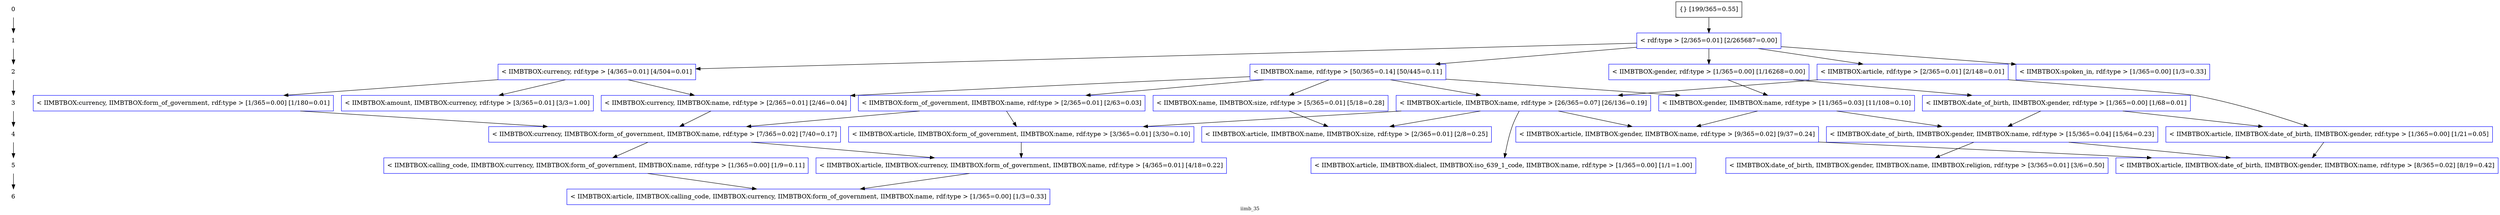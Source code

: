 digraph iimb_35 {
  {
    rank=same;
    node_r0 [label="0", shape="plaintext"];
    node_n97d170e1550eee4afc0af065b78cda302a97674c [color="black", label="{} [199/365=0.55]", shape="rectangle", style="solid"];
  }
  {
    rank=same;
    node_r1 [label="1", shape="plaintext"];
    node_n3c197cb1f6842dc41aa48dc8b9032284bcf39a27 [color="blue", label="< rdf:type > [2/365=0.01] [2/265687=0.00]", shape="rectangle", style="solid"];
  }
  {
    rank=same;
    node_r2 [label="2", shape="plaintext"];
    node_nc2c6a832113450f98f454fe5aca8e1352d2f13d7 [color="blue", label="< IIMBTBOX:article, rdf:type > [2/365=0.01] [2/148=0.01]", shape="rectangle", style="solid"];
    node_n76925b9967b455dafe672dbc3e6378f92b41ff12 [color="blue", label="< IIMBTBOX:currency, rdf:type > [4/365=0.01] [4/504=0.01]", shape="rectangle", style="solid"];
    node_n66d8b5a077431b2b6237dedbf7cdb3a75d7b2f4c [color="blue", label="< IIMBTBOX:gender, rdf:type > [1/365=0.00] [1/16268=0.00]", shape="rectangle", style="solid"];
    node_n80bb4dd36e016f9285a39311cf8a75356e62accd [color="blue", label="< IIMBTBOX:name, rdf:type > [50/365=0.14] [50/445=0.11]", shape="rectangle", style="solid"];
    node_nd31f85a96ae626525719c53d5d2ba6caca661d18 [color="blue", label="< IIMBTBOX:spoken_in, rdf:type > [1/365=0.00] [1/3=0.33]", shape="rectangle", style="solid"];
  }
  {
    rank=same;
    node_r3 [label="3", shape="plaintext"];
    node_n5771e5bfcf9fc075809e075912c0df4754cf5039 [color="blue", label="< IIMBTBOX:amount, IIMBTBOX:currency, rdf:type > [3/365=0.01] [3/3=1.00]", shape="rectangle", style="solid"];
    node_n2a6578f22a81833da3ebf8c90430904bb81f93e0 [color="blue", label="< IIMBTBOX:article, IIMBTBOX:name, rdf:type > [26/365=0.07] [26/136=0.19]", shape="rectangle", style="solid"];
    node_n5dc5ec62dcaf684f5981dd15c9f66d231ad4690f [color="blue", label="< IIMBTBOX:currency, IIMBTBOX:form_of_government, rdf:type > [1/365=0.00] [1/180=0.01]", shape="rectangle", style="solid"];
    node_ne011c73957338b5603cffa07ac0490c3b5cb3ac5 [color="blue", label="< IIMBTBOX:currency, IIMBTBOX:name, rdf:type > [2/365=0.01] [2/46=0.04]", shape="rectangle", style="solid"];
    node_n9d37a1753a5f3c0d1b0fcff0f4774db88b5f8124 [color="blue", label="< IIMBTBOX:date_of_birth, IIMBTBOX:gender, rdf:type > [1/365=0.00] [1/68=0.01]", shape="rectangle", style="solid"];
    node_nbb55f02aee32bdf6f24e750b78acc7b8f71f48d7 [color="blue", label="< IIMBTBOX:form_of_government, IIMBTBOX:name, rdf:type > [2/365=0.01] [2/63=0.03]", shape="rectangle", style="solid"];
    node_nb6bb00779966ea30ad14fb580c15644aa366a1f9 [color="blue", label="< IIMBTBOX:gender, IIMBTBOX:name, rdf:type > [11/365=0.03] [11/108=0.10]", shape="rectangle", style="solid"];
    node_n1452a67eae7ddfffd3e23b5b39fc0d4307216ba3 [color="blue", label="< IIMBTBOX:name, IIMBTBOX:size, rdf:type > [5/365=0.01] [5/18=0.28]", shape="rectangle", style="solid"];
  }
  {
    rank=same;
    node_r4 [label="4", shape="plaintext"];
    node_neb9eb3948f9ce4a31e81bab1676569084a0eca29 [color="blue", label="< IIMBTBOX:article, IIMBTBOX:date_of_birth, IIMBTBOX:gender, rdf:type > [1/365=0.00] [1/21=0.05]", shape="rectangle", style="solid"];
    node_nead05ac5eaac20106cab5f37507aad248a090d66 [color="blue", label="< IIMBTBOX:article, IIMBTBOX:form_of_government, IIMBTBOX:name, rdf:type > [3/365=0.01] [3/30=0.10]", shape="rectangle", style="solid"];
    node_n1a30bbfa3129970d10066080b4b1cd7a03cc28f5 [color="blue", label="< IIMBTBOX:article, IIMBTBOX:gender, IIMBTBOX:name, rdf:type > [9/365=0.02] [9/37=0.24]", shape="rectangle", style="solid"];
    node_nab31e4e40555aebb5d3fe5a2fb0451f0997bd2bf [color="blue", label="< IIMBTBOX:article, IIMBTBOX:name, IIMBTBOX:size, rdf:type > [2/365=0.01] [2/8=0.25]", shape="rectangle", style="solid"];
    node_n28f8faafcd7cb766a92477453758733bea20a2a7 [color="blue", label="< IIMBTBOX:currency, IIMBTBOX:form_of_government, IIMBTBOX:name, rdf:type > [7/365=0.02] [7/40=0.17]", shape="rectangle", style="solid"];
    node_n9a01af8b9f9e680022fb7cacc76d2740a3dbec58 [color="blue", label="< IIMBTBOX:date_of_birth, IIMBTBOX:gender, IIMBTBOX:name, rdf:type > [15/365=0.04] [15/64=0.23]", shape="rectangle", style="solid"];
  }
  {
    rank=same;
    node_r5 [label="5", shape="plaintext"];
    node_n1e4e97b0d9eedbaa39b4f90169f9f247571c93b1 [color="blue", label="< IIMBTBOX:article, IIMBTBOX:currency, IIMBTBOX:form_of_government, IIMBTBOX:name, rdf:type > [4/365=0.01] [4/18=0.22]", shape="rectangle", style="solid"];
    node_n00be97bb3a8e74370a31433e7c14c0939bce38e3 [color="blue", label="< IIMBTBOX:article, IIMBTBOX:date_of_birth, IIMBTBOX:gender, IIMBTBOX:name, rdf:type > [8/365=0.02] [8/19=0.42]", shape="rectangle", style="solid"];
    node_n5fe577feb76ced55770fbe862de57c8ae6b72fe5 [color="blue", label="< IIMBTBOX:article, IIMBTBOX:dialect, IIMBTBOX:iso_639_1_code, IIMBTBOX:name, rdf:type > [1/365=0.00] [1/1=1.00]", shape="rectangle", style="solid"];
    node_ndedc3ef47c7c1497462c6c3cae1dc008e5fd948a [color="blue", label="< IIMBTBOX:calling_code, IIMBTBOX:currency, IIMBTBOX:form_of_government, IIMBTBOX:name, rdf:type > [1/365=0.00] [1/9=0.11]", shape="rectangle", style="solid"];
    node_n99f3a5a9e361959adabcf9565fc54a4d15a5cd6b [color="blue", label="< IIMBTBOX:date_of_birth, IIMBTBOX:gender, IIMBTBOX:name, IIMBTBOX:religion, rdf:type > [3/365=0.01] [3/6=0.50]", shape="rectangle", style="solid"];
  }
  {
    rank=same;
    node_r6 [label="6", shape="plaintext"];
    node_na5ad3e04d09dc97811147147d3dd82772c077fc8 [color="blue", label="< IIMBTBOX:article, IIMBTBOX:calling_code, IIMBTBOX:currency, IIMBTBOX:form_of_government, IIMBTBOX:name, rdf:type > [1/365=0.00] [1/3=0.33]", shape="rectangle", style="solid"];
  }


  node_r0 -> node_r1 ;
  node_r1 -> node_r2 ;
  node_r2 -> node_r3 ;
  node_r3 -> node_r4 ;
  node_r4 -> node_r5 ;
  node_r5 -> node_r6 ;

  node_n76925b9967b455dafe672dbc3e6378f92b41ff12 -> node_n5771e5bfcf9fc075809e075912c0df4754cf5039 [color="black", style="solid"];
  node_n1e4e97b0d9eedbaa39b4f90169f9f247571c93b1 -> node_na5ad3e04d09dc97811147147d3dd82772c077fc8 [color="black", style="solid"];
  node_ndedc3ef47c7c1497462c6c3cae1dc008e5fd948a -> node_na5ad3e04d09dc97811147147d3dd82772c077fc8 [color="black", style="solid"];
  node_nead05ac5eaac20106cab5f37507aad248a090d66 -> node_n1e4e97b0d9eedbaa39b4f90169f9f247571c93b1 [color="black", style="solid"];
  node_n28f8faafcd7cb766a92477453758733bea20a2a7 -> node_n1e4e97b0d9eedbaa39b4f90169f9f247571c93b1 [color="black", style="solid"];
  node_neb9eb3948f9ce4a31e81bab1676569084a0eca29 -> node_n00be97bb3a8e74370a31433e7c14c0939bce38e3 [color="black", style="solid"];
  node_n1a30bbfa3129970d10066080b4b1cd7a03cc28f5 -> node_n00be97bb3a8e74370a31433e7c14c0939bce38e3 [color="black", style="solid"];
  node_n9a01af8b9f9e680022fb7cacc76d2740a3dbec58 -> node_n00be97bb3a8e74370a31433e7c14c0939bce38e3 [color="black", style="solid"];
  node_nc2c6a832113450f98f454fe5aca8e1352d2f13d7 -> node_neb9eb3948f9ce4a31e81bab1676569084a0eca29 [color="black", style="solid"];
  node_n9d37a1753a5f3c0d1b0fcff0f4774db88b5f8124 -> node_neb9eb3948f9ce4a31e81bab1676569084a0eca29 [color="black", style="solid"];
  node_n2a6578f22a81833da3ebf8c90430904bb81f93e0 -> node_n5fe577feb76ced55770fbe862de57c8ae6b72fe5 [color="black", style="solid"];
  node_n2a6578f22a81833da3ebf8c90430904bb81f93e0 -> node_nead05ac5eaac20106cab5f37507aad248a090d66 [color="black", style="solid"];
  node_nbb55f02aee32bdf6f24e750b78acc7b8f71f48d7 -> node_nead05ac5eaac20106cab5f37507aad248a090d66 [color="black", style="solid"];
  node_n2a6578f22a81833da3ebf8c90430904bb81f93e0 -> node_n1a30bbfa3129970d10066080b4b1cd7a03cc28f5 [color="black", style="solid"];
  node_nb6bb00779966ea30ad14fb580c15644aa366a1f9 -> node_n1a30bbfa3129970d10066080b4b1cd7a03cc28f5 [color="black", style="solid"];
  node_n2a6578f22a81833da3ebf8c90430904bb81f93e0 -> node_nab31e4e40555aebb5d3fe5a2fb0451f0997bd2bf [color="black", style="solid"];
  node_n1452a67eae7ddfffd3e23b5b39fc0d4307216ba3 -> node_nab31e4e40555aebb5d3fe5a2fb0451f0997bd2bf [color="black", style="solid"];
  node_nc2c6a832113450f98f454fe5aca8e1352d2f13d7 -> node_n2a6578f22a81833da3ebf8c90430904bb81f93e0 [color="black", style="solid"];
  node_n80bb4dd36e016f9285a39311cf8a75356e62accd -> node_n2a6578f22a81833da3ebf8c90430904bb81f93e0 [color="black", style="solid"];
  node_n3c197cb1f6842dc41aa48dc8b9032284bcf39a27 -> node_nc2c6a832113450f98f454fe5aca8e1352d2f13d7 [color="black", style="solid"];
  node_n28f8faafcd7cb766a92477453758733bea20a2a7 -> node_ndedc3ef47c7c1497462c6c3cae1dc008e5fd948a [color="black", style="solid"];
  node_n5dc5ec62dcaf684f5981dd15c9f66d231ad4690f -> node_n28f8faafcd7cb766a92477453758733bea20a2a7 [color="black", style="solid"];
  node_ne011c73957338b5603cffa07ac0490c3b5cb3ac5 -> node_n28f8faafcd7cb766a92477453758733bea20a2a7 [color="black", style="solid"];
  node_nbb55f02aee32bdf6f24e750b78acc7b8f71f48d7 -> node_n28f8faafcd7cb766a92477453758733bea20a2a7 [color="black", style="solid"];
  node_n76925b9967b455dafe672dbc3e6378f92b41ff12 -> node_n5dc5ec62dcaf684f5981dd15c9f66d231ad4690f [color="black", style="solid"];
  node_n76925b9967b455dafe672dbc3e6378f92b41ff12 -> node_ne011c73957338b5603cffa07ac0490c3b5cb3ac5 [color="black", style="solid"];
  node_n80bb4dd36e016f9285a39311cf8a75356e62accd -> node_ne011c73957338b5603cffa07ac0490c3b5cb3ac5 [color="black", style="solid"];
  node_n3c197cb1f6842dc41aa48dc8b9032284bcf39a27 -> node_n76925b9967b455dafe672dbc3e6378f92b41ff12 [color="black", style="solid"];
  node_n9a01af8b9f9e680022fb7cacc76d2740a3dbec58 -> node_n99f3a5a9e361959adabcf9565fc54a4d15a5cd6b [color="black", style="solid"];
  node_n9d37a1753a5f3c0d1b0fcff0f4774db88b5f8124 -> node_n9a01af8b9f9e680022fb7cacc76d2740a3dbec58 [color="black", style="solid"];
  node_nb6bb00779966ea30ad14fb580c15644aa366a1f9 -> node_n9a01af8b9f9e680022fb7cacc76d2740a3dbec58 [color="black", style="solid"];
  node_n66d8b5a077431b2b6237dedbf7cdb3a75d7b2f4c -> node_n9d37a1753a5f3c0d1b0fcff0f4774db88b5f8124 [color="black", style="solid"];
  node_n80bb4dd36e016f9285a39311cf8a75356e62accd -> node_nbb55f02aee32bdf6f24e750b78acc7b8f71f48d7 [color="black", style="solid"];
  node_n66d8b5a077431b2b6237dedbf7cdb3a75d7b2f4c -> node_nb6bb00779966ea30ad14fb580c15644aa366a1f9 [color="black", style="solid"];
  node_n80bb4dd36e016f9285a39311cf8a75356e62accd -> node_nb6bb00779966ea30ad14fb580c15644aa366a1f9 [color="black", style="solid"];
  node_n3c197cb1f6842dc41aa48dc8b9032284bcf39a27 -> node_n66d8b5a077431b2b6237dedbf7cdb3a75d7b2f4c [color="black", style="solid"];
  node_n80bb4dd36e016f9285a39311cf8a75356e62accd -> node_n1452a67eae7ddfffd3e23b5b39fc0d4307216ba3 [color="black", style="solid"];
  node_n3c197cb1f6842dc41aa48dc8b9032284bcf39a27 -> node_n80bb4dd36e016f9285a39311cf8a75356e62accd [color="black", style="solid"];
  node_n3c197cb1f6842dc41aa48dc8b9032284bcf39a27 -> node_nd31f85a96ae626525719c53d5d2ba6caca661d18 [color="black", style="solid"];
  node_n97d170e1550eee4afc0af065b78cda302a97674c -> node_n3c197cb1f6842dc41aa48dc8b9032284bcf39a27 [color="black", style="solid"];

  charset="UTF-8"
  fontsize="11.0"
  label="iimb_35"
  overlap="false"
}
